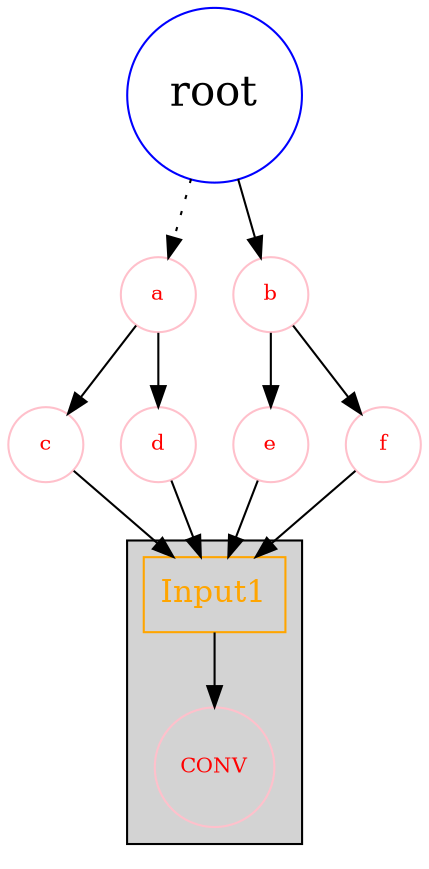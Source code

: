 //

digraph binaryTree{
    node[shape=circle,color=pink,fontcolor=red,fontsize=10];
    root[color=blue,fontcolor=black,fontsize=20];
    root->a[style=dotted];
    root->b;
    a->c;
    a->d;
    b->e;
    b->f;
    subgraph cluster_sgh {
        bgcolor = lightgrey;
        Input1[shape=box,color=orange, fontcolor=orange, fontsize=15 label=Input1];
        CONV[shape=circle];
        Input1 -> CONV;
    }
    c -> Input1;
    d -> Input1;
    e -> Input1;
    f -> Input1;
}
